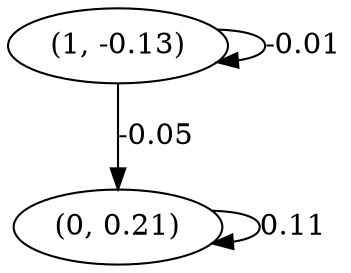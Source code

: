 digraph {
    0 [ label = "(0, 0.21)" ]
    1 [ label = "(1, -0.13)" ]
    0 -> 0 [ label = "0.11" ]
    1 -> 1 [ label = "-0.01" ]
    1 -> 0 [ label = "-0.05" ]
}

